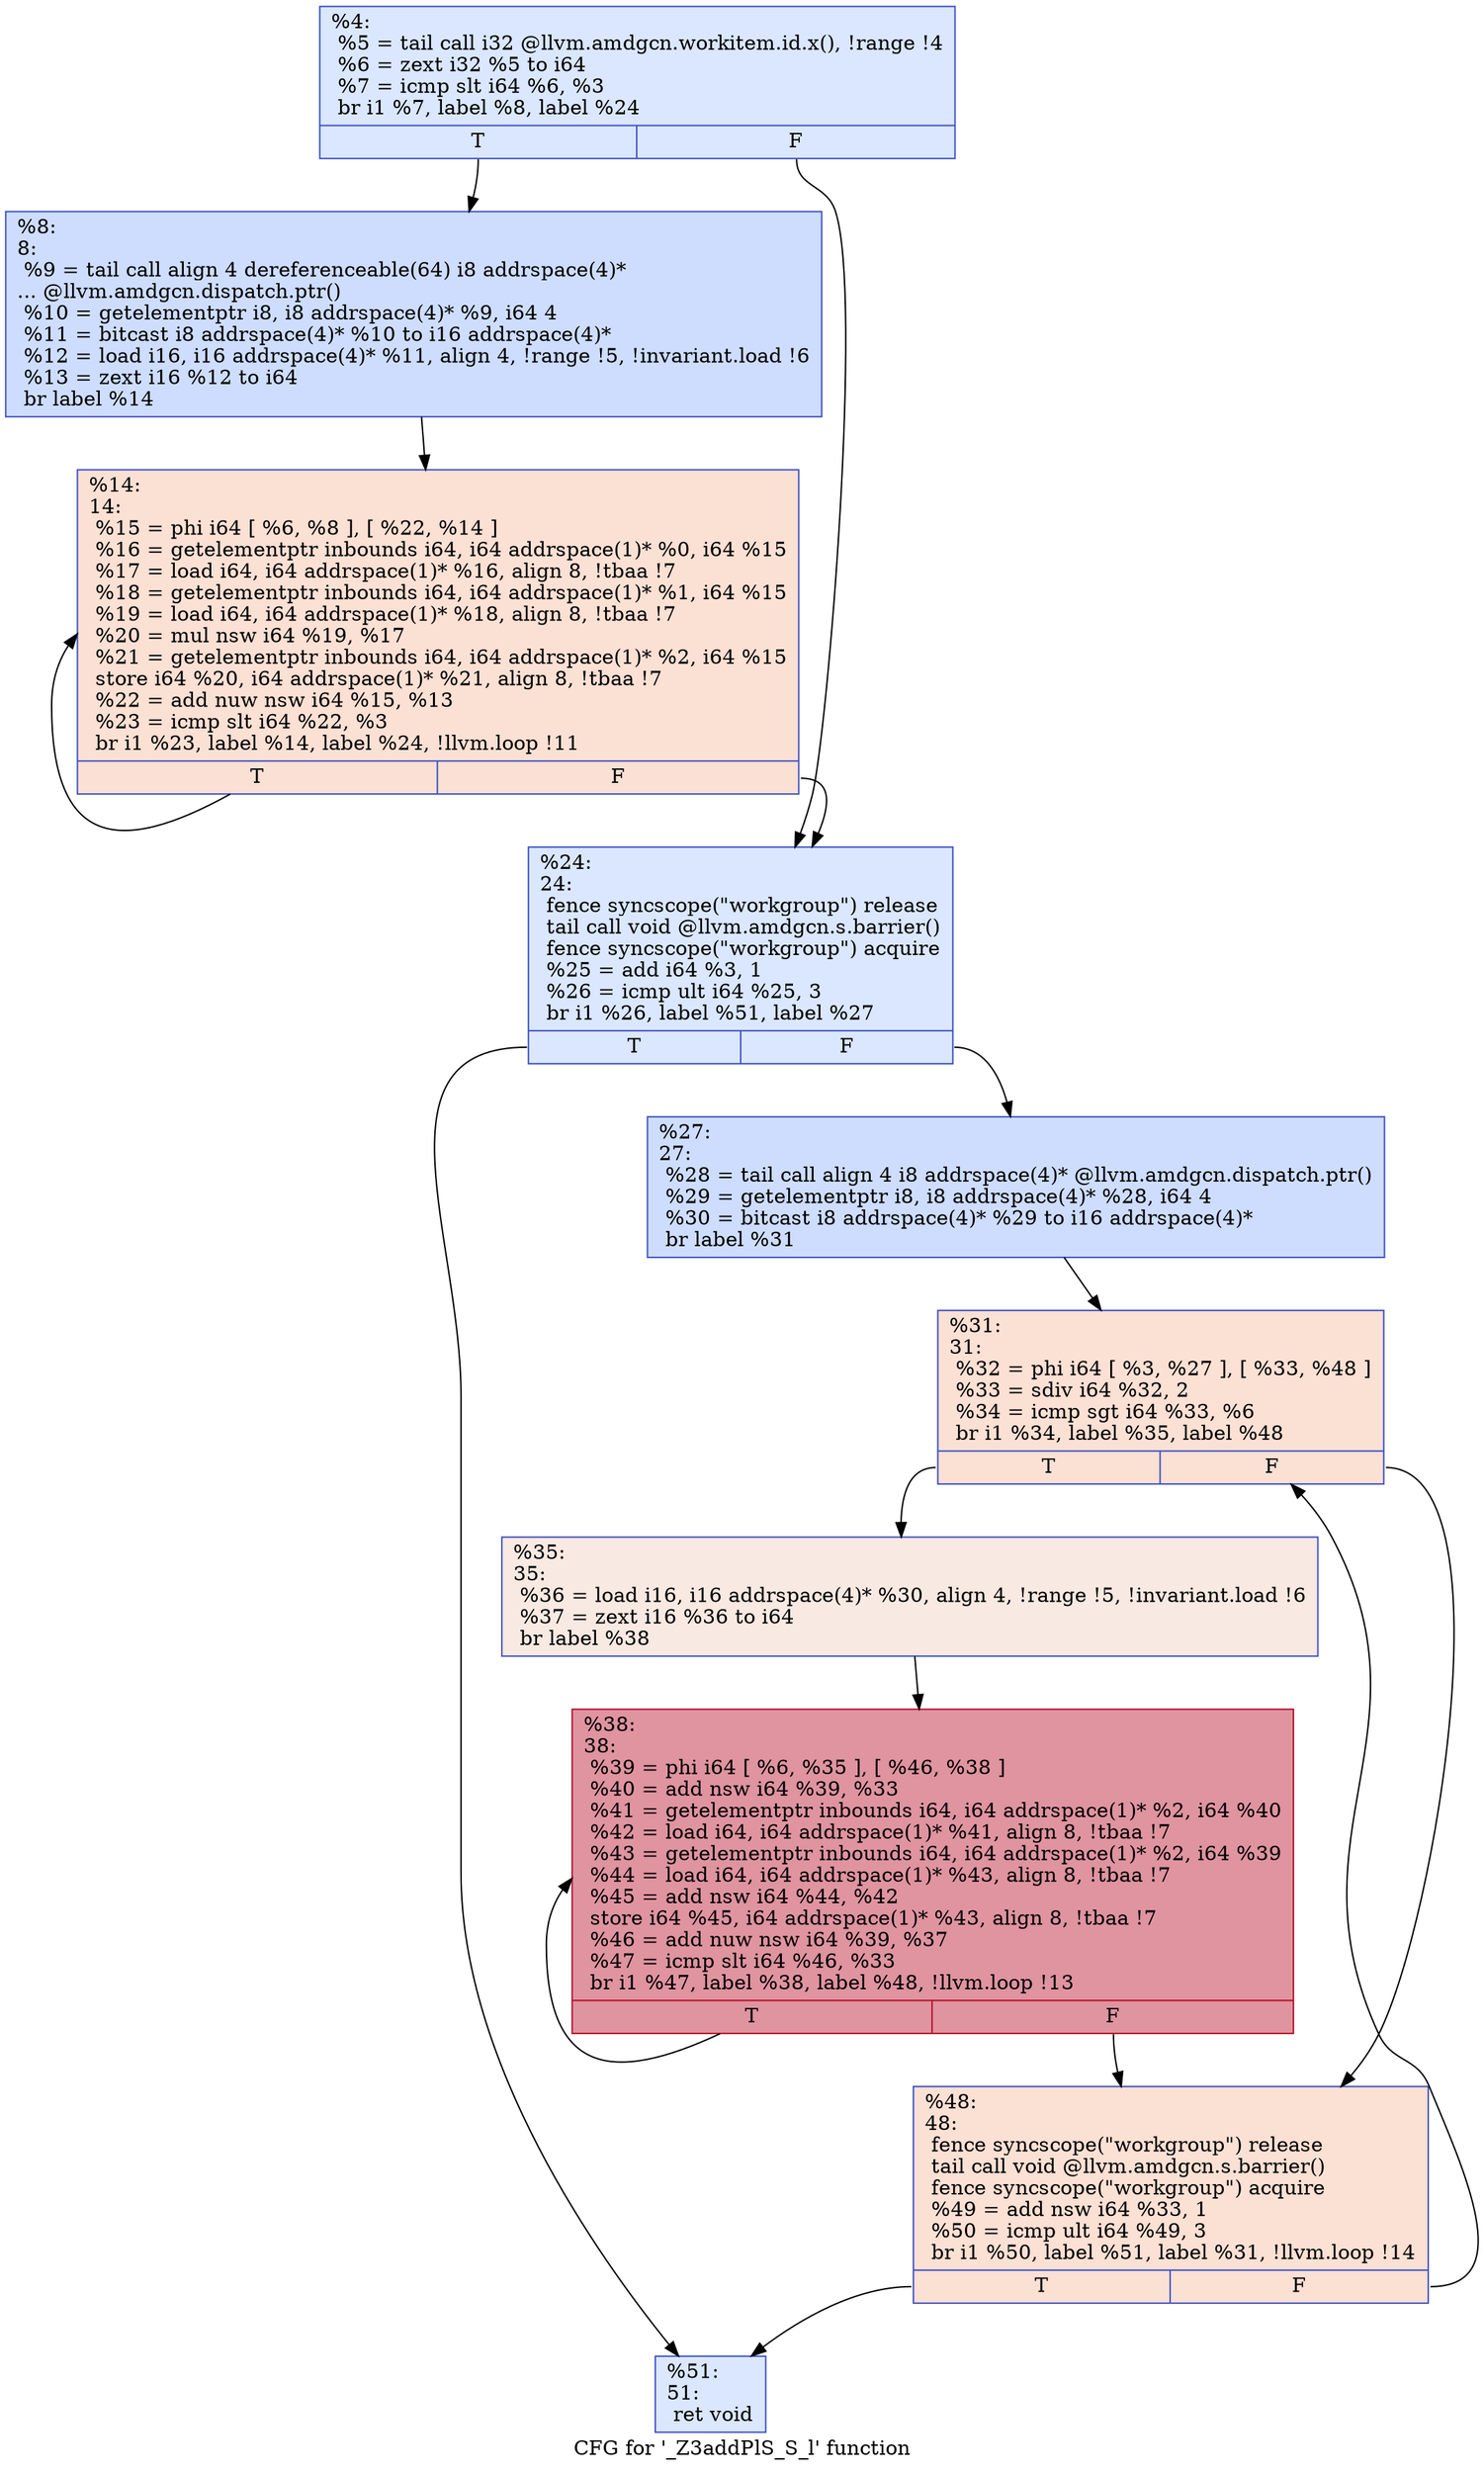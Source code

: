digraph "CFG for '_Z3addPlS_S_l' function" {
	label="CFG for '_Z3addPlS_S_l' function";

	Node0x495e820 [shape=record,color="#3d50c3ff", style=filled, fillcolor="#abc8fd70",label="{%4:\l  %5 = tail call i32 @llvm.amdgcn.workitem.id.x(), !range !4\l  %6 = zext i32 %5 to i64\l  %7 = icmp slt i64 %6, %3\l  br i1 %7, label %8, label %24\l|{<s0>T|<s1>F}}"];
	Node0x495e820:s0 -> Node0x495f6e0;
	Node0x495e820:s1 -> Node0x495f770;
	Node0x495f6e0 [shape=record,color="#3d50c3ff", style=filled, fillcolor="#8fb1fe70",label="{%8:\l8:                                                \l  %9 = tail call align 4 dereferenceable(64) i8 addrspace(4)*\l... @llvm.amdgcn.dispatch.ptr()\l  %10 = getelementptr i8, i8 addrspace(4)* %9, i64 4\l  %11 = bitcast i8 addrspace(4)* %10 to i16 addrspace(4)*\l  %12 = load i16, i16 addrspace(4)* %11, align 4, !range !5, !invariant.load !6\l  %13 = zext i16 %12 to i64\l  br label %14\l}"];
	Node0x495f6e0 -> Node0x4960600;
	Node0x4960600 [shape=record,color="#3d50c3ff", style=filled, fillcolor="#f7b99e70",label="{%14:\l14:                                               \l  %15 = phi i64 [ %6, %8 ], [ %22, %14 ]\l  %16 = getelementptr inbounds i64, i64 addrspace(1)* %0, i64 %15\l  %17 = load i64, i64 addrspace(1)* %16, align 8, !tbaa !7\l  %18 = getelementptr inbounds i64, i64 addrspace(1)* %1, i64 %15\l  %19 = load i64, i64 addrspace(1)* %18, align 8, !tbaa !7\l  %20 = mul nsw i64 %19, %17\l  %21 = getelementptr inbounds i64, i64 addrspace(1)* %2, i64 %15\l  store i64 %20, i64 addrspace(1)* %21, align 8, !tbaa !7\l  %22 = add nuw nsw i64 %15, %13\l  %23 = icmp slt i64 %22, %3\l  br i1 %23, label %14, label %24, !llvm.loop !11\l|{<s0>T|<s1>F}}"];
	Node0x4960600:s0 -> Node0x4960600;
	Node0x4960600:s1 -> Node0x495f770;
	Node0x495f770 [shape=record,color="#3d50c3ff", style=filled, fillcolor="#abc8fd70",label="{%24:\l24:                                               \l  fence syncscope(\"workgroup\") release\l  tail call void @llvm.amdgcn.s.barrier()\l  fence syncscope(\"workgroup\") acquire\l  %25 = add i64 %3, 1\l  %26 = icmp ult i64 %25, 3\l  br i1 %26, label %51, label %27\l|{<s0>T|<s1>F}}"];
	Node0x495f770:s0 -> Node0x4961a40;
	Node0x495f770:s1 -> Node0x4961ad0;
	Node0x4961ad0 [shape=record,color="#3d50c3ff", style=filled, fillcolor="#8fb1fe70",label="{%27:\l27:                                               \l  %28 = tail call align 4 i8 addrspace(4)* @llvm.amdgcn.dispatch.ptr()\l  %29 = getelementptr i8, i8 addrspace(4)* %28, i64 4\l  %30 = bitcast i8 addrspace(4)* %29 to i16 addrspace(4)*\l  br label %31\l}"];
	Node0x4961ad0 -> Node0x4961e30;
	Node0x4961e30 [shape=record,color="#3d50c3ff", style=filled, fillcolor="#f7b99e70",label="{%31:\l31:                                               \l  %32 = phi i64 [ %3, %27 ], [ %33, %48 ]\l  %33 = sdiv i64 %32, 2\l  %34 = icmp sgt i64 %33, %6\l  br i1 %34, label %35, label %48\l|{<s0>T|<s1>F}}"];
	Node0x4961e30:s0 -> Node0x4960910;
	Node0x4961e30:s1 -> Node0x4961f30;
	Node0x4960910 [shape=record,color="#3d50c3ff", style=filled, fillcolor="#efcebd70",label="{%35:\l35:                                               \l  %36 = load i16, i16 addrspace(4)* %30, align 4, !range !5, !invariant.load !6\l  %37 = zext i16 %36 to i64\l  br label %38\l}"];
	Node0x4960910 -> Node0x49630c0;
	Node0x49630c0 [shape=record,color="#b70d28ff", style=filled, fillcolor="#b70d2870",label="{%38:\l38:                                               \l  %39 = phi i64 [ %6, %35 ], [ %46, %38 ]\l  %40 = add nsw i64 %39, %33\l  %41 = getelementptr inbounds i64, i64 addrspace(1)* %2, i64 %40\l  %42 = load i64, i64 addrspace(1)* %41, align 8, !tbaa !7\l  %43 = getelementptr inbounds i64, i64 addrspace(1)* %2, i64 %39\l  %44 = load i64, i64 addrspace(1)* %43, align 8, !tbaa !7\l  %45 = add nsw i64 %44, %42\l  store i64 %45, i64 addrspace(1)* %43, align 8, !tbaa !7\l  %46 = add nuw nsw i64 %39, %37\l  %47 = icmp slt i64 %46, %33\l  br i1 %47, label %38, label %48, !llvm.loop !13\l|{<s0>T|<s1>F}}"];
	Node0x49630c0:s0 -> Node0x49630c0;
	Node0x49630c0:s1 -> Node0x4961f30;
	Node0x4961f30 [shape=record,color="#3d50c3ff", style=filled, fillcolor="#f7b99e70",label="{%48:\l48:                                               \l  fence syncscope(\"workgroup\") release\l  tail call void @llvm.amdgcn.s.barrier()\l  fence syncscope(\"workgroup\") acquire\l  %49 = add nsw i64 %33, 1\l  %50 = icmp ult i64 %49, 3\l  br i1 %50, label %51, label %31, !llvm.loop !14\l|{<s0>T|<s1>F}}"];
	Node0x4961f30:s0 -> Node0x4961a40;
	Node0x4961f30:s1 -> Node0x4961e30;
	Node0x4961a40 [shape=record,color="#3d50c3ff", style=filled, fillcolor="#abc8fd70",label="{%51:\l51:                                               \l  ret void\l}"];
}
